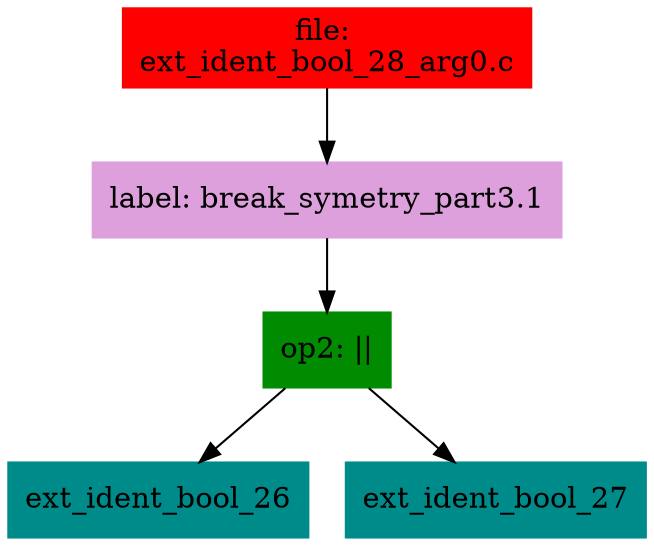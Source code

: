 digraph G {
node [shape=box]

0 [label="file: 
ext_ident_bool_28_arg0.c",color=red, style=filled]
1 [label="label: break_symetry_part3.1",color=plum, style=filled]
0 -> 1
2 [label="op2: ||",color=green4, style=filled]
1 -> 2
3 [label="ext_ident_bool_26",color=cyan4, style=filled]
2 -> 3
10 [label="ext_ident_bool_27",color=cyan4, style=filled]
2 -> 10


}


